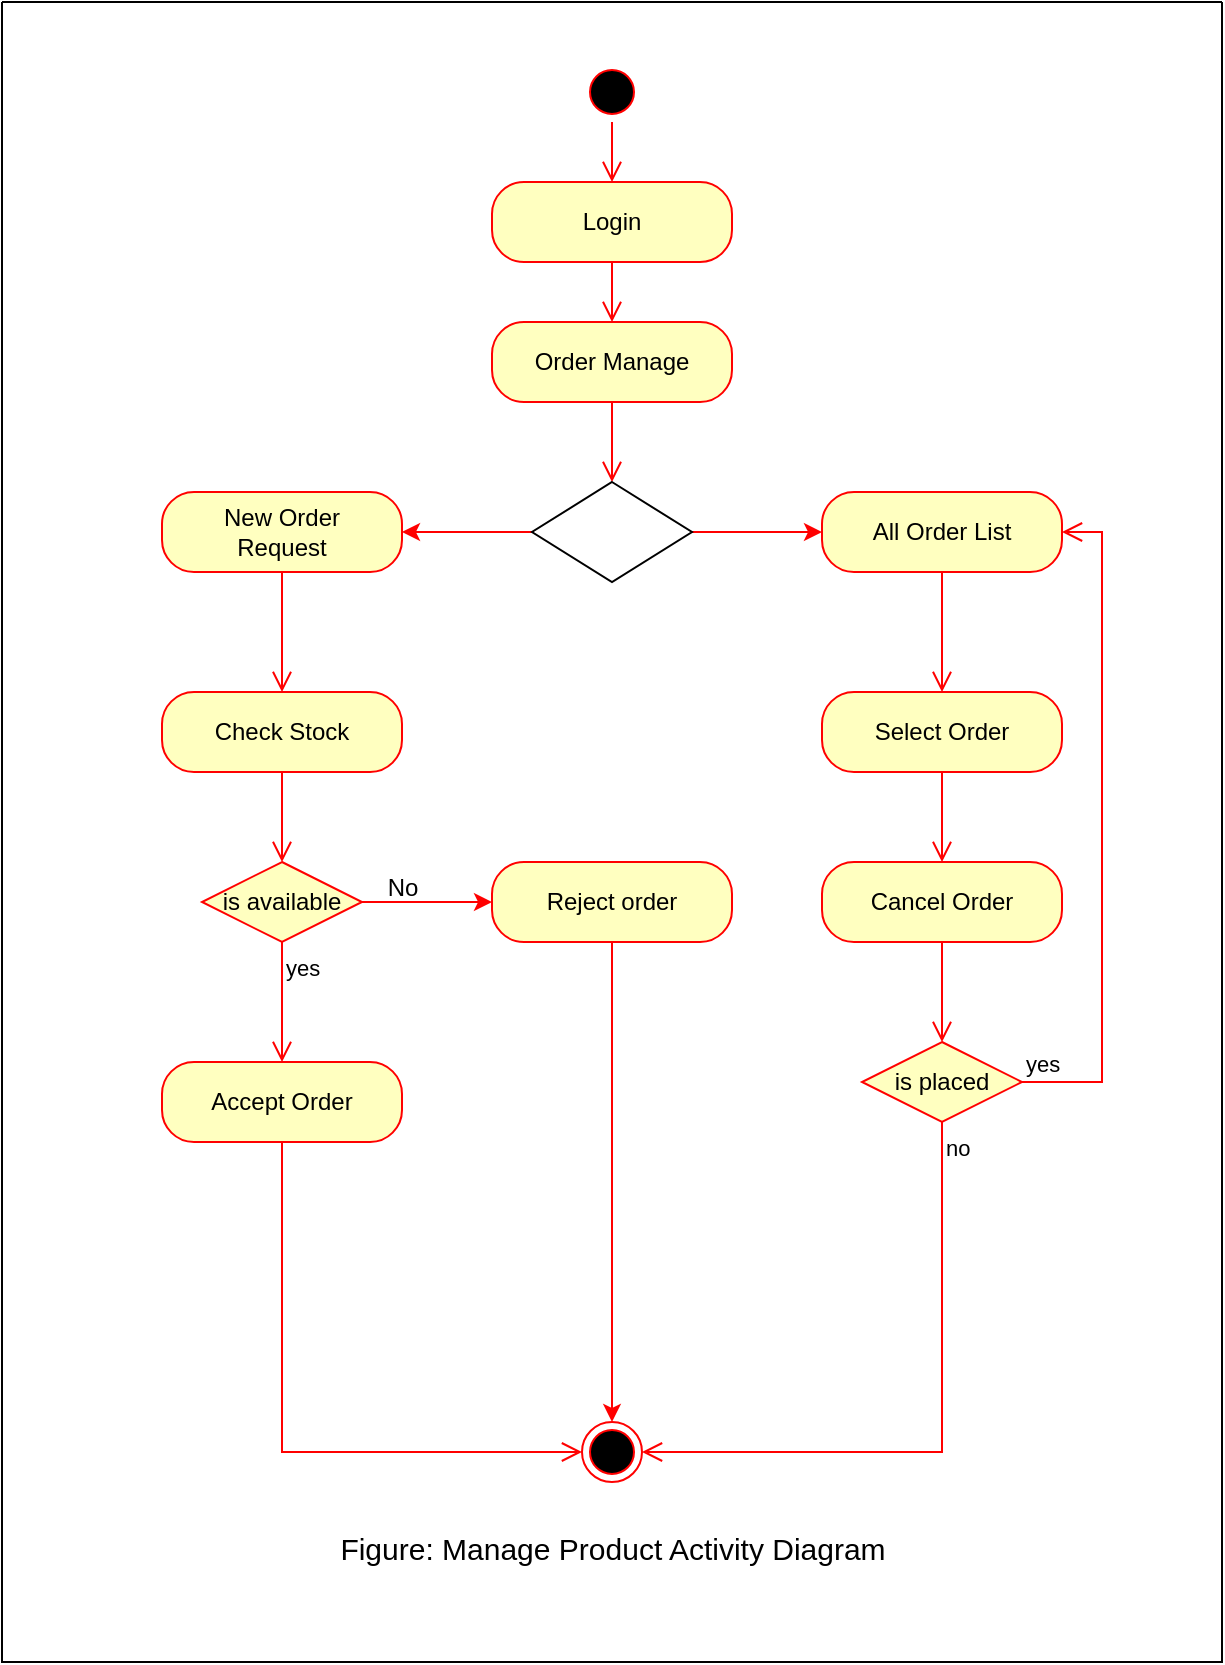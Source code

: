 <mxfile version="21.6.8" type="device">
  <diagram name="Page-1" id="sT0smSkK_XDG-mm9DNYn">
    <mxGraphModel dx="1036" dy="623" grid="1" gridSize="10" guides="1" tooltips="1" connect="1" arrows="1" fold="1" page="1" pageScale="1" pageWidth="850" pageHeight="1100" math="0" shadow="0">
      <root>
        <mxCell id="0" />
        <mxCell id="1" parent="0" />
        <mxCell id="tCSEXiGMZgvo9ocQJjHr-1" value="" style="ellipse;html=1;shape=startState;fillColor=#000000;strokeColor=#ff0000;" parent="1" vertex="1">
          <mxGeometry x="380" y="110" width="30" height="30" as="geometry" />
        </mxCell>
        <mxCell id="tCSEXiGMZgvo9ocQJjHr-2" value="" style="edgeStyle=orthogonalEdgeStyle;html=1;verticalAlign=bottom;endArrow=open;endSize=8;strokeColor=#FF0000;rounded=0;" parent="1" source="tCSEXiGMZgvo9ocQJjHr-1" edge="1">
          <mxGeometry relative="1" as="geometry">
            <mxPoint x="395" y="170" as="targetPoint" />
          </mxGeometry>
        </mxCell>
        <mxCell id="tCSEXiGMZgvo9ocQJjHr-3" value="Login" style="rounded=1;whiteSpace=wrap;html=1;arcSize=40;fontColor=#000000;fillColor=#ffffc0;strokeColor=#ff0000;" parent="1" vertex="1">
          <mxGeometry x="335" y="170" width="120" height="40" as="geometry" />
        </mxCell>
        <mxCell id="tCSEXiGMZgvo9ocQJjHr-4" value="" style="edgeStyle=orthogonalEdgeStyle;html=1;verticalAlign=bottom;endArrow=open;endSize=8;strokeColor=#FF0000;rounded=0;" parent="1" source="tCSEXiGMZgvo9ocQJjHr-3" edge="1">
          <mxGeometry relative="1" as="geometry">
            <mxPoint x="395" y="240" as="targetPoint" />
          </mxGeometry>
        </mxCell>
        <mxCell id="tCSEXiGMZgvo9ocQJjHr-5" value="Order Manage" style="rounded=1;whiteSpace=wrap;html=1;arcSize=40;fontColor=#000000;fillColor=#ffffc0;strokeColor=#ff0000;" parent="1" vertex="1">
          <mxGeometry x="335" y="240" width="120" height="40" as="geometry" />
        </mxCell>
        <mxCell id="tCSEXiGMZgvo9ocQJjHr-6" value="" style="edgeStyle=orthogonalEdgeStyle;html=1;verticalAlign=bottom;endArrow=open;endSize=8;strokeColor=#FF0000;rounded=0;" parent="1" source="tCSEXiGMZgvo9ocQJjHr-5" edge="1">
          <mxGeometry relative="1" as="geometry">
            <mxPoint x="395" y="320" as="targetPoint" />
          </mxGeometry>
        </mxCell>
        <mxCell id="tCSEXiGMZgvo9ocQJjHr-12" value="" style="edgeStyle=orthogonalEdgeStyle;rounded=0;orthogonalLoop=1;jettySize=auto;html=1;strokeColor=#FF0000;" parent="1" source="tCSEXiGMZgvo9ocQJjHr-7" target="tCSEXiGMZgvo9ocQJjHr-10" edge="1">
          <mxGeometry relative="1" as="geometry" />
        </mxCell>
        <mxCell id="tCSEXiGMZgvo9ocQJjHr-15" value="" style="edgeStyle=orthogonalEdgeStyle;rounded=0;orthogonalLoop=1;jettySize=auto;html=1;strokeColor=#FF0000;" parent="1" source="tCSEXiGMZgvo9ocQJjHr-7" target="tCSEXiGMZgvo9ocQJjHr-13" edge="1">
          <mxGeometry relative="1" as="geometry" />
        </mxCell>
        <mxCell id="tCSEXiGMZgvo9ocQJjHr-7" value="" style="rhombus;whiteSpace=wrap;html=1;" parent="1" vertex="1">
          <mxGeometry x="355" y="320" width="80" height="50" as="geometry" />
        </mxCell>
        <mxCell id="tCSEXiGMZgvo9ocQJjHr-10" value="New Order&lt;br&gt;Request" style="rounded=1;whiteSpace=wrap;html=1;arcSize=40;fontColor=#000000;fillColor=#ffffc0;strokeColor=#ff0000;" parent="1" vertex="1">
          <mxGeometry x="170" y="325" width="120" height="40" as="geometry" />
        </mxCell>
        <mxCell id="tCSEXiGMZgvo9ocQJjHr-11" value="" style="edgeStyle=orthogonalEdgeStyle;html=1;verticalAlign=bottom;endArrow=open;endSize=8;strokeColor=#FF0000;rounded=0;" parent="1" source="tCSEXiGMZgvo9ocQJjHr-10" edge="1">
          <mxGeometry relative="1" as="geometry">
            <mxPoint x="230" y="425" as="targetPoint" />
          </mxGeometry>
        </mxCell>
        <mxCell id="tCSEXiGMZgvo9ocQJjHr-13" value="All Order List" style="rounded=1;whiteSpace=wrap;html=1;arcSize=40;fontColor=#000000;fillColor=#ffffc0;strokeColor=#ff0000;" parent="1" vertex="1">
          <mxGeometry x="500" y="325" width="120" height="40" as="geometry" />
        </mxCell>
        <mxCell id="tCSEXiGMZgvo9ocQJjHr-14" value="" style="edgeStyle=orthogonalEdgeStyle;html=1;verticalAlign=bottom;endArrow=open;endSize=8;strokeColor=#FF0000;rounded=0;" parent="1" source="tCSEXiGMZgvo9ocQJjHr-13" edge="1">
          <mxGeometry relative="1" as="geometry">
            <mxPoint x="560" y="425" as="targetPoint" />
          </mxGeometry>
        </mxCell>
        <mxCell id="tCSEXiGMZgvo9ocQJjHr-16" value="Check Stock" style="rounded=1;whiteSpace=wrap;html=1;arcSize=40;fontColor=#000000;fillColor=#ffffc0;strokeColor=#ff0000;" parent="1" vertex="1">
          <mxGeometry x="170" y="425" width="120" height="40" as="geometry" />
        </mxCell>
        <mxCell id="tCSEXiGMZgvo9ocQJjHr-17" value="" style="edgeStyle=orthogonalEdgeStyle;html=1;verticalAlign=bottom;endArrow=open;endSize=8;strokeColor=#FF0000;rounded=0;" parent="1" source="tCSEXiGMZgvo9ocQJjHr-16" edge="1">
          <mxGeometry relative="1" as="geometry">
            <mxPoint x="230" y="510" as="targetPoint" />
          </mxGeometry>
        </mxCell>
        <mxCell id="tCSEXiGMZgvo9ocQJjHr-32" value="" style="edgeStyle=orthogonalEdgeStyle;rounded=0;orthogonalLoop=1;jettySize=auto;html=1;strokeColor=#FF0000;" parent="1" source="tCSEXiGMZgvo9ocQJjHr-21" target="tCSEXiGMZgvo9ocQJjHr-30" edge="1">
          <mxGeometry relative="1" as="geometry" />
        </mxCell>
        <mxCell id="tCSEXiGMZgvo9ocQJjHr-21" value="is available" style="rhombus;whiteSpace=wrap;html=1;fontColor=#000000;fillColor=#ffffc0;strokeColor=#ff0000;" parent="1" vertex="1">
          <mxGeometry x="190" y="510" width="80" height="40" as="geometry" />
        </mxCell>
        <mxCell id="tCSEXiGMZgvo9ocQJjHr-23" value="yes" style="edgeStyle=orthogonalEdgeStyle;html=1;align=left;verticalAlign=top;endArrow=open;endSize=8;strokeColor=#FF0000;rounded=0;" parent="1" source="tCSEXiGMZgvo9ocQJjHr-21" edge="1">
          <mxGeometry x="-1" relative="1" as="geometry">
            <mxPoint x="230" y="610" as="targetPoint" />
          </mxGeometry>
        </mxCell>
        <mxCell id="tCSEXiGMZgvo9ocQJjHr-24" value="Accept Order" style="rounded=1;whiteSpace=wrap;html=1;arcSize=40;fontColor=#000000;fillColor=#ffffc0;strokeColor=#ff0000;" parent="1" vertex="1">
          <mxGeometry x="170" y="610" width="120" height="40" as="geometry" />
        </mxCell>
        <mxCell id="tCSEXiGMZgvo9ocQJjHr-25" value="" style="edgeStyle=orthogonalEdgeStyle;html=1;verticalAlign=bottom;endArrow=open;endSize=8;strokeColor=#FF0000;rounded=0;entryX=0;entryY=0.5;entryDx=0;entryDy=0;exitX=0.5;exitY=1;exitDx=0;exitDy=0;" parent="1" source="tCSEXiGMZgvo9ocQJjHr-24" target="tCSEXiGMZgvo9ocQJjHr-44" edge="1">
          <mxGeometry relative="1" as="geometry">
            <mxPoint x="230" y="710" as="targetPoint" />
          </mxGeometry>
        </mxCell>
        <mxCell id="tCSEXiGMZgvo9ocQJjHr-58" style="edgeStyle=orthogonalEdgeStyle;rounded=0;orthogonalLoop=1;jettySize=auto;html=1;entryX=0.5;entryY=0;entryDx=0;entryDy=0;strokeColor=#FF0000;" parent="1" source="tCSEXiGMZgvo9ocQJjHr-30" target="tCSEXiGMZgvo9ocQJjHr-44" edge="1">
          <mxGeometry relative="1" as="geometry" />
        </mxCell>
        <mxCell id="tCSEXiGMZgvo9ocQJjHr-34" value="Select Order" style="rounded=1;whiteSpace=wrap;html=1;arcSize=40;fontColor=#000000;fillColor=#ffffc0;strokeColor=#ff0000;" parent="1" vertex="1">
          <mxGeometry x="500" y="425" width="120" height="40" as="geometry" />
        </mxCell>
        <mxCell id="tCSEXiGMZgvo9ocQJjHr-35" value="" style="edgeStyle=orthogonalEdgeStyle;html=1;verticalAlign=bottom;endArrow=open;endSize=8;strokeColor=#FF0000;rounded=0;" parent="1" source="tCSEXiGMZgvo9ocQJjHr-34" edge="1">
          <mxGeometry relative="1" as="geometry">
            <mxPoint x="560" y="510" as="targetPoint" />
          </mxGeometry>
        </mxCell>
        <mxCell id="tCSEXiGMZgvo9ocQJjHr-41" value="" style="edgeStyle=orthogonalEdgeStyle;html=1;verticalAlign=bottom;endArrow=open;endSize=8;strokeColor=#FF0000;rounded=0;" parent="1" source="tCSEXiGMZgvo9ocQJjHr-40" edge="1">
          <mxGeometry relative="1" as="geometry">
            <mxPoint x="560" y="600" as="targetPoint" />
          </mxGeometry>
        </mxCell>
        <mxCell id="tCSEXiGMZgvo9ocQJjHr-44" value="" style="ellipse;html=1;shape=endState;fillColor=#000000;strokeColor=#ff0000;" parent="1" vertex="1">
          <mxGeometry x="380" y="790" width="30" height="30" as="geometry" />
        </mxCell>
        <mxCell id="tCSEXiGMZgvo9ocQJjHr-45" value="No" style="text;html=1;align=center;verticalAlign=middle;resizable=0;points=[];autosize=1;strokeColor=none;fillColor=none;" parent="1" vertex="1">
          <mxGeometry x="270" y="508" width="40" height="30" as="geometry" />
        </mxCell>
        <mxCell id="tCSEXiGMZgvo9ocQJjHr-46" value="" style="swimlane;startSize=0;" parent="1" vertex="1">
          <mxGeometry x="90" y="80" width="610" height="830" as="geometry" />
        </mxCell>
        <mxCell id="tCSEXiGMZgvo9ocQJjHr-40" value="Cancel Order" style="rounded=1;whiteSpace=wrap;html=1;arcSize=40;fontColor=#000000;fillColor=#ffffc0;strokeColor=#ff0000;" parent="tCSEXiGMZgvo9ocQJjHr-46" vertex="1">
          <mxGeometry x="410" y="430" width="120" height="40" as="geometry" />
        </mxCell>
        <mxCell id="tCSEXiGMZgvo9ocQJjHr-55" value="is placed" style="rhombus;whiteSpace=wrap;html=1;fontColor=#000000;fillColor=#ffffc0;strokeColor=#ff0000;" parent="tCSEXiGMZgvo9ocQJjHr-46" vertex="1">
          <mxGeometry x="430" y="520" width="80" height="40" as="geometry" />
        </mxCell>
        <mxCell id="tCSEXiGMZgvo9ocQJjHr-30" value="Reject order" style="rounded=1;whiteSpace=wrap;html=1;arcSize=40;fontColor=#000000;fillColor=#ffffc0;strokeColor=#ff0000;" parent="tCSEXiGMZgvo9ocQJjHr-46" vertex="1">
          <mxGeometry x="245" y="430" width="120" height="40" as="geometry" />
        </mxCell>
        <mxCell id="o-56_83hpDns0dEC12hR-1" value="&lt;font style=&quot;font-size: 15px;&quot;&gt;Figure: Manage Product Activity Diagram&lt;/font&gt;" style="text;html=1;align=center;verticalAlign=middle;resizable=0;points=[];autosize=1;strokeColor=none;fillColor=none;" vertex="1" parent="tCSEXiGMZgvo9ocQJjHr-46">
          <mxGeometry x="155" y="758" width="300" height="30" as="geometry" />
        </mxCell>
        <mxCell id="tCSEXiGMZgvo9ocQJjHr-57" value="no" style="edgeStyle=orthogonalEdgeStyle;html=1;align=left;verticalAlign=top;endArrow=open;endSize=8;strokeColor=#ff0000;rounded=0;entryX=1;entryY=0.5;entryDx=0;entryDy=0;exitX=0.5;exitY=1;exitDx=0;exitDy=0;" parent="1" source="tCSEXiGMZgvo9ocQJjHr-55" target="tCSEXiGMZgvo9ocQJjHr-44" edge="1">
          <mxGeometry x="-1" relative="1" as="geometry">
            <mxPoint x="560" y="700" as="targetPoint" />
          </mxGeometry>
        </mxCell>
        <mxCell id="tCSEXiGMZgvo9ocQJjHr-56" value="yes" style="edgeStyle=orthogonalEdgeStyle;html=1;align=left;verticalAlign=bottom;endArrow=open;endSize=8;strokeColor=#ff0000;rounded=0;entryX=1;entryY=0.5;entryDx=0;entryDy=0;exitX=1;exitY=0.5;exitDx=0;exitDy=0;" parent="1" source="tCSEXiGMZgvo9ocQJjHr-55" target="tCSEXiGMZgvo9ocQJjHr-13" edge="1">
          <mxGeometry x="-1" relative="1" as="geometry">
            <mxPoint x="700" y="620" as="targetPoint" />
            <Array as="points">
              <mxPoint x="640" y="620" />
              <mxPoint x="640" y="345" />
            </Array>
          </mxGeometry>
        </mxCell>
      </root>
    </mxGraphModel>
  </diagram>
</mxfile>
